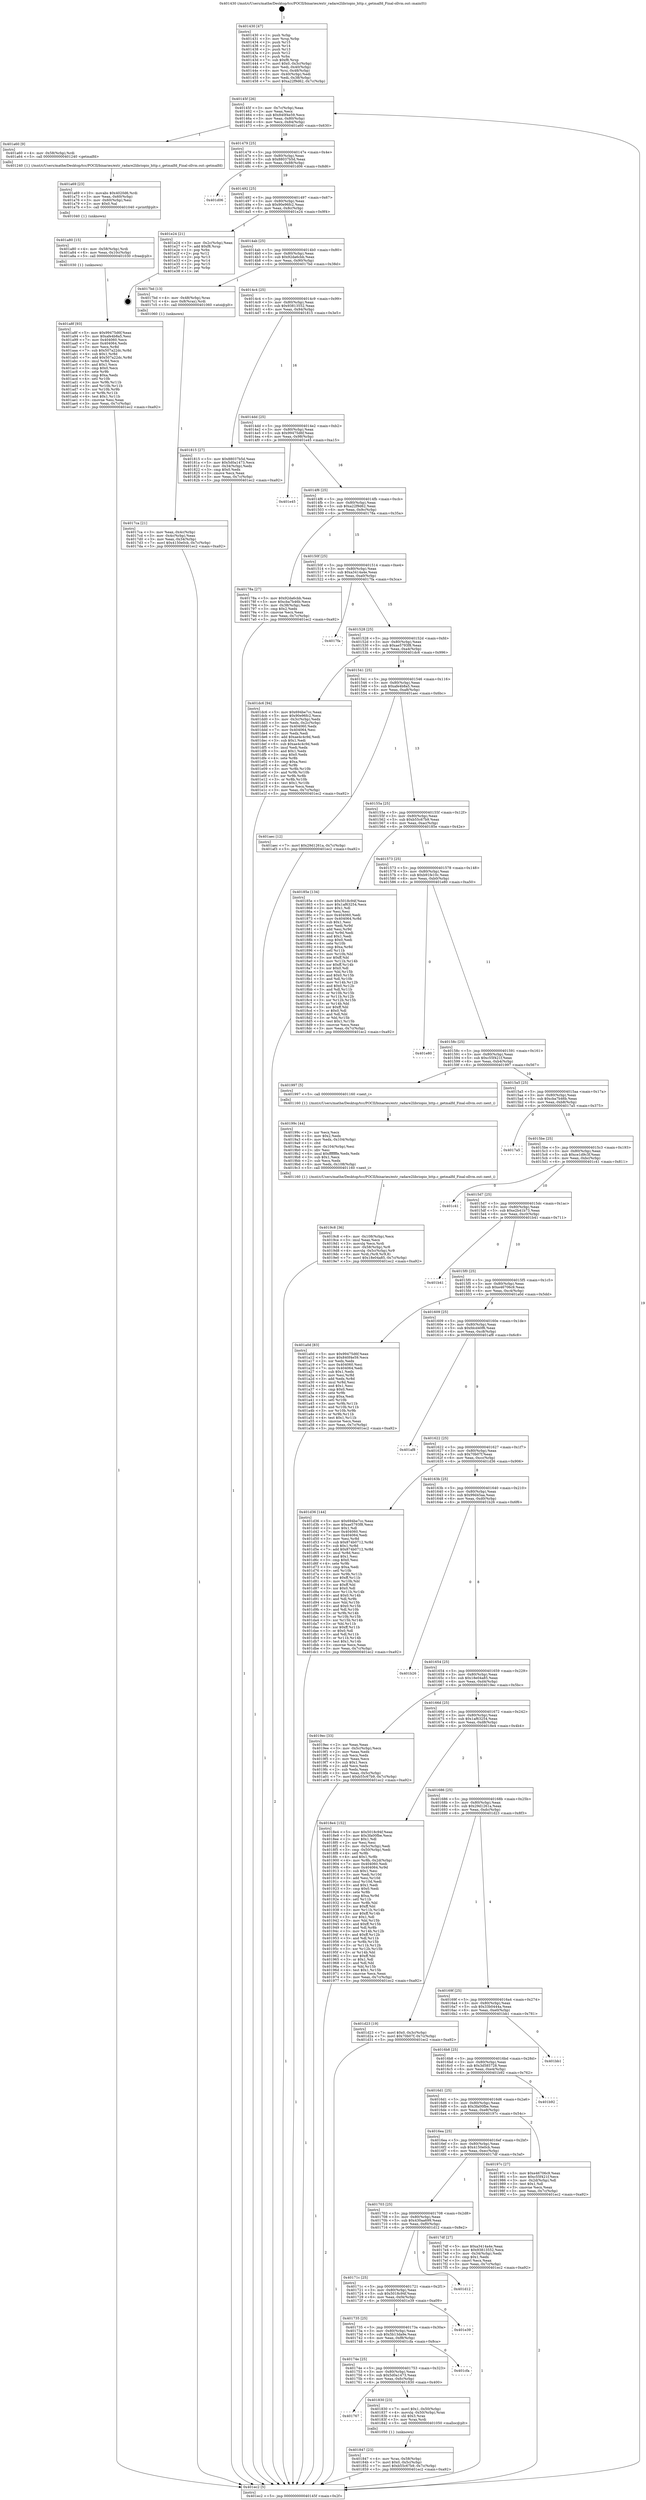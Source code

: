 digraph "0x401430" {
  label = "0x401430 (/mnt/c/Users/mathe/Desktop/tcc/POCII/binaries/extr_radare2libriopio_http.c_getmalfd_Final-ollvm.out::main(0))"
  labelloc = "t"
  node[shape=record]

  Entry [label="",width=0.3,height=0.3,shape=circle,fillcolor=black,style=filled]
  "0x40145f" [label="{
     0x40145f [26]\l
     | [instrs]\l
     &nbsp;&nbsp;0x40145f \<+3\>: mov -0x7c(%rbp),%eax\l
     &nbsp;&nbsp;0x401462 \<+2\>: mov %eax,%ecx\l
     &nbsp;&nbsp;0x401464 \<+6\>: sub $0x840f4e59,%ecx\l
     &nbsp;&nbsp;0x40146a \<+3\>: mov %eax,-0x80(%rbp)\l
     &nbsp;&nbsp;0x40146d \<+6\>: mov %ecx,-0x84(%rbp)\l
     &nbsp;&nbsp;0x401473 \<+6\>: je 0000000000401a60 \<main+0x630\>\l
  }"]
  "0x401a60" [label="{
     0x401a60 [9]\l
     | [instrs]\l
     &nbsp;&nbsp;0x401a60 \<+4\>: mov -0x58(%rbp),%rdi\l
     &nbsp;&nbsp;0x401a64 \<+5\>: call 0000000000401240 \<getmalfd\>\l
     | [calls]\l
     &nbsp;&nbsp;0x401240 \{1\} (/mnt/c/Users/mathe/Desktop/tcc/POCII/binaries/extr_radare2libriopio_http.c_getmalfd_Final-ollvm.out::getmalfd)\l
  }"]
  "0x401479" [label="{
     0x401479 [25]\l
     | [instrs]\l
     &nbsp;&nbsp;0x401479 \<+5\>: jmp 000000000040147e \<main+0x4e\>\l
     &nbsp;&nbsp;0x40147e \<+3\>: mov -0x80(%rbp),%eax\l
     &nbsp;&nbsp;0x401481 \<+5\>: sub $0x88037b5d,%eax\l
     &nbsp;&nbsp;0x401486 \<+6\>: mov %eax,-0x88(%rbp)\l
     &nbsp;&nbsp;0x40148c \<+6\>: je 0000000000401d06 \<main+0x8d6\>\l
  }"]
  Exit [label="",width=0.3,height=0.3,shape=circle,fillcolor=black,style=filled,peripheries=2]
  "0x401d06" [label="{
     0x401d06\l
  }", style=dashed]
  "0x401492" [label="{
     0x401492 [25]\l
     | [instrs]\l
     &nbsp;&nbsp;0x401492 \<+5\>: jmp 0000000000401497 \<main+0x67\>\l
     &nbsp;&nbsp;0x401497 \<+3\>: mov -0x80(%rbp),%eax\l
     &nbsp;&nbsp;0x40149a \<+5\>: sub $0x90e96fc2,%eax\l
     &nbsp;&nbsp;0x40149f \<+6\>: mov %eax,-0x8c(%rbp)\l
     &nbsp;&nbsp;0x4014a5 \<+6\>: je 0000000000401e24 \<main+0x9f4\>\l
  }"]
  "0x401a8f" [label="{
     0x401a8f [93]\l
     | [instrs]\l
     &nbsp;&nbsp;0x401a8f \<+5\>: mov $0x99475d6f,%eax\l
     &nbsp;&nbsp;0x401a94 \<+5\>: mov $0xafe4b8a5,%esi\l
     &nbsp;&nbsp;0x401a99 \<+7\>: mov 0x404060,%ecx\l
     &nbsp;&nbsp;0x401aa0 \<+7\>: mov 0x404064,%edx\l
     &nbsp;&nbsp;0x401aa7 \<+3\>: mov %ecx,%r8d\l
     &nbsp;&nbsp;0x401aaa \<+7\>: sub $0x507a22dc,%r8d\l
     &nbsp;&nbsp;0x401ab1 \<+4\>: sub $0x1,%r8d\l
     &nbsp;&nbsp;0x401ab5 \<+7\>: add $0x507a22dc,%r8d\l
     &nbsp;&nbsp;0x401abc \<+4\>: imul %r8d,%ecx\l
     &nbsp;&nbsp;0x401ac0 \<+3\>: and $0x1,%ecx\l
     &nbsp;&nbsp;0x401ac3 \<+3\>: cmp $0x0,%ecx\l
     &nbsp;&nbsp;0x401ac6 \<+4\>: sete %r9b\l
     &nbsp;&nbsp;0x401aca \<+3\>: cmp $0xa,%edx\l
     &nbsp;&nbsp;0x401acd \<+4\>: setl %r10b\l
     &nbsp;&nbsp;0x401ad1 \<+3\>: mov %r9b,%r11b\l
     &nbsp;&nbsp;0x401ad4 \<+3\>: and %r10b,%r11b\l
     &nbsp;&nbsp;0x401ad7 \<+3\>: xor %r10b,%r9b\l
     &nbsp;&nbsp;0x401ada \<+3\>: or %r9b,%r11b\l
     &nbsp;&nbsp;0x401add \<+4\>: test $0x1,%r11b\l
     &nbsp;&nbsp;0x401ae1 \<+3\>: cmovne %esi,%eax\l
     &nbsp;&nbsp;0x401ae4 \<+3\>: mov %eax,-0x7c(%rbp)\l
     &nbsp;&nbsp;0x401ae7 \<+5\>: jmp 0000000000401ec2 \<main+0xa92\>\l
  }"]
  "0x401e24" [label="{
     0x401e24 [21]\l
     | [instrs]\l
     &nbsp;&nbsp;0x401e24 \<+3\>: mov -0x2c(%rbp),%eax\l
     &nbsp;&nbsp;0x401e27 \<+7\>: add $0xf8,%rsp\l
     &nbsp;&nbsp;0x401e2e \<+1\>: pop %rbx\l
     &nbsp;&nbsp;0x401e2f \<+2\>: pop %r12\l
     &nbsp;&nbsp;0x401e31 \<+2\>: pop %r13\l
     &nbsp;&nbsp;0x401e33 \<+2\>: pop %r14\l
     &nbsp;&nbsp;0x401e35 \<+2\>: pop %r15\l
     &nbsp;&nbsp;0x401e37 \<+1\>: pop %rbp\l
     &nbsp;&nbsp;0x401e38 \<+1\>: ret\l
  }"]
  "0x4014ab" [label="{
     0x4014ab [25]\l
     | [instrs]\l
     &nbsp;&nbsp;0x4014ab \<+5\>: jmp 00000000004014b0 \<main+0x80\>\l
     &nbsp;&nbsp;0x4014b0 \<+3\>: mov -0x80(%rbp),%eax\l
     &nbsp;&nbsp;0x4014b3 \<+5\>: sub $0x92da6cbb,%eax\l
     &nbsp;&nbsp;0x4014b8 \<+6\>: mov %eax,-0x90(%rbp)\l
     &nbsp;&nbsp;0x4014be \<+6\>: je 00000000004017bd \<main+0x38d\>\l
  }"]
  "0x401a80" [label="{
     0x401a80 [15]\l
     | [instrs]\l
     &nbsp;&nbsp;0x401a80 \<+4\>: mov -0x58(%rbp),%rdi\l
     &nbsp;&nbsp;0x401a84 \<+6\>: mov %eax,-0x10c(%rbp)\l
     &nbsp;&nbsp;0x401a8a \<+5\>: call 0000000000401030 \<free@plt\>\l
     | [calls]\l
     &nbsp;&nbsp;0x401030 \{1\} (unknown)\l
  }"]
  "0x4017bd" [label="{
     0x4017bd [13]\l
     | [instrs]\l
     &nbsp;&nbsp;0x4017bd \<+4\>: mov -0x48(%rbp),%rax\l
     &nbsp;&nbsp;0x4017c1 \<+4\>: mov 0x8(%rax),%rdi\l
     &nbsp;&nbsp;0x4017c5 \<+5\>: call 0000000000401060 \<atoi@plt\>\l
     | [calls]\l
     &nbsp;&nbsp;0x401060 \{1\} (unknown)\l
  }"]
  "0x4014c4" [label="{
     0x4014c4 [25]\l
     | [instrs]\l
     &nbsp;&nbsp;0x4014c4 \<+5\>: jmp 00000000004014c9 \<main+0x99\>\l
     &nbsp;&nbsp;0x4014c9 \<+3\>: mov -0x80(%rbp),%eax\l
     &nbsp;&nbsp;0x4014cc \<+5\>: sub $0x93813552,%eax\l
     &nbsp;&nbsp;0x4014d1 \<+6\>: mov %eax,-0x94(%rbp)\l
     &nbsp;&nbsp;0x4014d7 \<+6\>: je 0000000000401815 \<main+0x3e5\>\l
  }"]
  "0x401a69" [label="{
     0x401a69 [23]\l
     | [instrs]\l
     &nbsp;&nbsp;0x401a69 \<+10\>: movabs $0x4020d6,%rdi\l
     &nbsp;&nbsp;0x401a73 \<+3\>: mov %eax,-0x60(%rbp)\l
     &nbsp;&nbsp;0x401a76 \<+3\>: mov -0x60(%rbp),%esi\l
     &nbsp;&nbsp;0x401a79 \<+2\>: mov $0x0,%al\l
     &nbsp;&nbsp;0x401a7b \<+5\>: call 0000000000401040 \<printf@plt\>\l
     | [calls]\l
     &nbsp;&nbsp;0x401040 \{1\} (unknown)\l
  }"]
  "0x401815" [label="{
     0x401815 [27]\l
     | [instrs]\l
     &nbsp;&nbsp;0x401815 \<+5\>: mov $0x88037b5d,%eax\l
     &nbsp;&nbsp;0x40181a \<+5\>: mov $0x5d0a1473,%ecx\l
     &nbsp;&nbsp;0x40181f \<+3\>: mov -0x34(%rbp),%edx\l
     &nbsp;&nbsp;0x401822 \<+3\>: cmp $0x0,%edx\l
     &nbsp;&nbsp;0x401825 \<+3\>: cmove %ecx,%eax\l
     &nbsp;&nbsp;0x401828 \<+3\>: mov %eax,-0x7c(%rbp)\l
     &nbsp;&nbsp;0x40182b \<+5\>: jmp 0000000000401ec2 \<main+0xa92\>\l
  }"]
  "0x4014dd" [label="{
     0x4014dd [25]\l
     | [instrs]\l
     &nbsp;&nbsp;0x4014dd \<+5\>: jmp 00000000004014e2 \<main+0xb2\>\l
     &nbsp;&nbsp;0x4014e2 \<+3\>: mov -0x80(%rbp),%eax\l
     &nbsp;&nbsp;0x4014e5 \<+5\>: sub $0x99475d6f,%eax\l
     &nbsp;&nbsp;0x4014ea \<+6\>: mov %eax,-0x98(%rbp)\l
     &nbsp;&nbsp;0x4014f0 \<+6\>: je 0000000000401e45 \<main+0xa15\>\l
  }"]
  "0x4019c8" [label="{
     0x4019c8 [36]\l
     | [instrs]\l
     &nbsp;&nbsp;0x4019c8 \<+6\>: mov -0x108(%rbp),%ecx\l
     &nbsp;&nbsp;0x4019ce \<+3\>: imul %eax,%ecx\l
     &nbsp;&nbsp;0x4019d1 \<+3\>: movslq %ecx,%rdi\l
     &nbsp;&nbsp;0x4019d4 \<+4\>: mov -0x58(%rbp),%r8\l
     &nbsp;&nbsp;0x4019d8 \<+4\>: movslq -0x5c(%rbp),%r9\l
     &nbsp;&nbsp;0x4019dc \<+4\>: mov %rdi,(%r8,%r9,8)\l
     &nbsp;&nbsp;0x4019e0 \<+7\>: movl $0x18e04a85,-0x7c(%rbp)\l
     &nbsp;&nbsp;0x4019e7 \<+5\>: jmp 0000000000401ec2 \<main+0xa92\>\l
  }"]
  "0x401e45" [label="{
     0x401e45\l
  }", style=dashed]
  "0x4014f6" [label="{
     0x4014f6 [25]\l
     | [instrs]\l
     &nbsp;&nbsp;0x4014f6 \<+5\>: jmp 00000000004014fb \<main+0xcb\>\l
     &nbsp;&nbsp;0x4014fb \<+3\>: mov -0x80(%rbp),%eax\l
     &nbsp;&nbsp;0x4014fe \<+5\>: sub $0xa22f9d62,%eax\l
     &nbsp;&nbsp;0x401503 \<+6\>: mov %eax,-0x9c(%rbp)\l
     &nbsp;&nbsp;0x401509 \<+6\>: je 000000000040178a \<main+0x35a\>\l
  }"]
  "0x40199c" [label="{
     0x40199c [44]\l
     | [instrs]\l
     &nbsp;&nbsp;0x40199c \<+2\>: xor %ecx,%ecx\l
     &nbsp;&nbsp;0x40199e \<+5\>: mov $0x2,%edx\l
     &nbsp;&nbsp;0x4019a3 \<+6\>: mov %edx,-0x104(%rbp)\l
     &nbsp;&nbsp;0x4019a9 \<+1\>: cltd\l
     &nbsp;&nbsp;0x4019aa \<+6\>: mov -0x104(%rbp),%esi\l
     &nbsp;&nbsp;0x4019b0 \<+2\>: idiv %esi\l
     &nbsp;&nbsp;0x4019b2 \<+6\>: imul $0xfffffffe,%edx,%edx\l
     &nbsp;&nbsp;0x4019b8 \<+3\>: sub $0x1,%ecx\l
     &nbsp;&nbsp;0x4019bb \<+2\>: sub %ecx,%edx\l
     &nbsp;&nbsp;0x4019bd \<+6\>: mov %edx,-0x108(%rbp)\l
     &nbsp;&nbsp;0x4019c3 \<+5\>: call 0000000000401160 \<next_i\>\l
     | [calls]\l
     &nbsp;&nbsp;0x401160 \{1\} (/mnt/c/Users/mathe/Desktop/tcc/POCII/binaries/extr_radare2libriopio_http.c_getmalfd_Final-ollvm.out::next_i)\l
  }"]
  "0x40178a" [label="{
     0x40178a [27]\l
     | [instrs]\l
     &nbsp;&nbsp;0x40178a \<+5\>: mov $0x92da6cbb,%eax\l
     &nbsp;&nbsp;0x40178f \<+5\>: mov $0xcba7b46b,%ecx\l
     &nbsp;&nbsp;0x401794 \<+3\>: mov -0x38(%rbp),%edx\l
     &nbsp;&nbsp;0x401797 \<+3\>: cmp $0x2,%edx\l
     &nbsp;&nbsp;0x40179a \<+3\>: cmovne %ecx,%eax\l
     &nbsp;&nbsp;0x40179d \<+3\>: mov %eax,-0x7c(%rbp)\l
     &nbsp;&nbsp;0x4017a0 \<+5\>: jmp 0000000000401ec2 \<main+0xa92\>\l
  }"]
  "0x40150f" [label="{
     0x40150f [25]\l
     | [instrs]\l
     &nbsp;&nbsp;0x40150f \<+5\>: jmp 0000000000401514 \<main+0xe4\>\l
     &nbsp;&nbsp;0x401514 \<+3\>: mov -0x80(%rbp),%eax\l
     &nbsp;&nbsp;0x401517 \<+5\>: sub $0xa3414a4e,%eax\l
     &nbsp;&nbsp;0x40151c \<+6\>: mov %eax,-0xa0(%rbp)\l
     &nbsp;&nbsp;0x401522 \<+6\>: je 00000000004017fa \<main+0x3ca\>\l
  }"]
  "0x401ec2" [label="{
     0x401ec2 [5]\l
     | [instrs]\l
     &nbsp;&nbsp;0x401ec2 \<+5\>: jmp 000000000040145f \<main+0x2f\>\l
  }"]
  "0x401430" [label="{
     0x401430 [47]\l
     | [instrs]\l
     &nbsp;&nbsp;0x401430 \<+1\>: push %rbp\l
     &nbsp;&nbsp;0x401431 \<+3\>: mov %rsp,%rbp\l
     &nbsp;&nbsp;0x401434 \<+2\>: push %r15\l
     &nbsp;&nbsp;0x401436 \<+2\>: push %r14\l
     &nbsp;&nbsp;0x401438 \<+2\>: push %r13\l
     &nbsp;&nbsp;0x40143a \<+2\>: push %r12\l
     &nbsp;&nbsp;0x40143c \<+1\>: push %rbx\l
     &nbsp;&nbsp;0x40143d \<+7\>: sub $0xf8,%rsp\l
     &nbsp;&nbsp;0x401444 \<+7\>: movl $0x0,-0x3c(%rbp)\l
     &nbsp;&nbsp;0x40144b \<+3\>: mov %edi,-0x40(%rbp)\l
     &nbsp;&nbsp;0x40144e \<+4\>: mov %rsi,-0x48(%rbp)\l
     &nbsp;&nbsp;0x401452 \<+3\>: mov -0x40(%rbp),%edi\l
     &nbsp;&nbsp;0x401455 \<+3\>: mov %edi,-0x38(%rbp)\l
     &nbsp;&nbsp;0x401458 \<+7\>: movl $0xa22f9d62,-0x7c(%rbp)\l
  }"]
  "0x4017ca" [label="{
     0x4017ca [21]\l
     | [instrs]\l
     &nbsp;&nbsp;0x4017ca \<+3\>: mov %eax,-0x4c(%rbp)\l
     &nbsp;&nbsp;0x4017cd \<+3\>: mov -0x4c(%rbp),%eax\l
     &nbsp;&nbsp;0x4017d0 \<+3\>: mov %eax,-0x34(%rbp)\l
     &nbsp;&nbsp;0x4017d3 \<+7\>: movl $0x4150e0cb,-0x7c(%rbp)\l
     &nbsp;&nbsp;0x4017da \<+5\>: jmp 0000000000401ec2 \<main+0xa92\>\l
  }"]
  "0x401847" [label="{
     0x401847 [23]\l
     | [instrs]\l
     &nbsp;&nbsp;0x401847 \<+4\>: mov %rax,-0x58(%rbp)\l
     &nbsp;&nbsp;0x40184b \<+7\>: movl $0x0,-0x5c(%rbp)\l
     &nbsp;&nbsp;0x401852 \<+7\>: movl $0xb55c67b9,-0x7c(%rbp)\l
     &nbsp;&nbsp;0x401859 \<+5\>: jmp 0000000000401ec2 \<main+0xa92\>\l
  }"]
  "0x4017fa" [label="{
     0x4017fa\l
  }", style=dashed]
  "0x401528" [label="{
     0x401528 [25]\l
     | [instrs]\l
     &nbsp;&nbsp;0x401528 \<+5\>: jmp 000000000040152d \<main+0xfd\>\l
     &nbsp;&nbsp;0x40152d \<+3\>: mov -0x80(%rbp),%eax\l
     &nbsp;&nbsp;0x401530 \<+5\>: sub $0xae5793f8,%eax\l
     &nbsp;&nbsp;0x401535 \<+6\>: mov %eax,-0xa4(%rbp)\l
     &nbsp;&nbsp;0x40153b \<+6\>: je 0000000000401dc6 \<main+0x996\>\l
  }"]
  "0x401767" [label="{
     0x401767\l
  }", style=dashed]
  "0x401dc6" [label="{
     0x401dc6 [94]\l
     | [instrs]\l
     &nbsp;&nbsp;0x401dc6 \<+5\>: mov $0x694be7cc,%eax\l
     &nbsp;&nbsp;0x401dcb \<+5\>: mov $0x90e96fc2,%ecx\l
     &nbsp;&nbsp;0x401dd0 \<+3\>: mov -0x3c(%rbp),%edx\l
     &nbsp;&nbsp;0x401dd3 \<+3\>: mov %edx,-0x2c(%rbp)\l
     &nbsp;&nbsp;0x401dd6 \<+7\>: mov 0x404060,%edx\l
     &nbsp;&nbsp;0x401ddd \<+7\>: mov 0x404064,%esi\l
     &nbsp;&nbsp;0x401de4 \<+2\>: mov %edx,%edi\l
     &nbsp;&nbsp;0x401de6 \<+6\>: add $0xae4c4c9d,%edi\l
     &nbsp;&nbsp;0x401dec \<+3\>: sub $0x1,%edi\l
     &nbsp;&nbsp;0x401def \<+6\>: sub $0xae4c4c9d,%edi\l
     &nbsp;&nbsp;0x401df5 \<+3\>: imul %edi,%edx\l
     &nbsp;&nbsp;0x401df8 \<+3\>: and $0x1,%edx\l
     &nbsp;&nbsp;0x401dfb \<+3\>: cmp $0x0,%edx\l
     &nbsp;&nbsp;0x401dfe \<+4\>: sete %r8b\l
     &nbsp;&nbsp;0x401e02 \<+3\>: cmp $0xa,%esi\l
     &nbsp;&nbsp;0x401e05 \<+4\>: setl %r9b\l
     &nbsp;&nbsp;0x401e09 \<+3\>: mov %r8b,%r10b\l
     &nbsp;&nbsp;0x401e0c \<+3\>: and %r9b,%r10b\l
     &nbsp;&nbsp;0x401e0f \<+3\>: xor %r9b,%r8b\l
     &nbsp;&nbsp;0x401e12 \<+3\>: or %r8b,%r10b\l
     &nbsp;&nbsp;0x401e15 \<+4\>: test $0x1,%r10b\l
     &nbsp;&nbsp;0x401e19 \<+3\>: cmovne %ecx,%eax\l
     &nbsp;&nbsp;0x401e1c \<+3\>: mov %eax,-0x7c(%rbp)\l
     &nbsp;&nbsp;0x401e1f \<+5\>: jmp 0000000000401ec2 \<main+0xa92\>\l
  }"]
  "0x401541" [label="{
     0x401541 [25]\l
     | [instrs]\l
     &nbsp;&nbsp;0x401541 \<+5\>: jmp 0000000000401546 \<main+0x116\>\l
     &nbsp;&nbsp;0x401546 \<+3\>: mov -0x80(%rbp),%eax\l
     &nbsp;&nbsp;0x401549 \<+5\>: sub $0xafe4b8a5,%eax\l
     &nbsp;&nbsp;0x40154e \<+6\>: mov %eax,-0xa8(%rbp)\l
     &nbsp;&nbsp;0x401554 \<+6\>: je 0000000000401aec \<main+0x6bc\>\l
  }"]
  "0x401830" [label="{
     0x401830 [23]\l
     | [instrs]\l
     &nbsp;&nbsp;0x401830 \<+7\>: movl $0x1,-0x50(%rbp)\l
     &nbsp;&nbsp;0x401837 \<+4\>: movslq -0x50(%rbp),%rax\l
     &nbsp;&nbsp;0x40183b \<+4\>: shl $0x3,%rax\l
     &nbsp;&nbsp;0x40183f \<+3\>: mov %rax,%rdi\l
     &nbsp;&nbsp;0x401842 \<+5\>: call 0000000000401050 \<malloc@plt\>\l
     | [calls]\l
     &nbsp;&nbsp;0x401050 \{1\} (unknown)\l
  }"]
  "0x401aec" [label="{
     0x401aec [12]\l
     | [instrs]\l
     &nbsp;&nbsp;0x401aec \<+7\>: movl $0x29d1261a,-0x7c(%rbp)\l
     &nbsp;&nbsp;0x401af3 \<+5\>: jmp 0000000000401ec2 \<main+0xa92\>\l
  }"]
  "0x40155a" [label="{
     0x40155a [25]\l
     | [instrs]\l
     &nbsp;&nbsp;0x40155a \<+5\>: jmp 000000000040155f \<main+0x12f\>\l
     &nbsp;&nbsp;0x40155f \<+3\>: mov -0x80(%rbp),%eax\l
     &nbsp;&nbsp;0x401562 \<+5\>: sub $0xb55c67b9,%eax\l
     &nbsp;&nbsp;0x401567 \<+6\>: mov %eax,-0xac(%rbp)\l
     &nbsp;&nbsp;0x40156d \<+6\>: je 000000000040185e \<main+0x42e\>\l
  }"]
  "0x40174e" [label="{
     0x40174e [25]\l
     | [instrs]\l
     &nbsp;&nbsp;0x40174e \<+5\>: jmp 0000000000401753 \<main+0x323\>\l
     &nbsp;&nbsp;0x401753 \<+3\>: mov -0x80(%rbp),%eax\l
     &nbsp;&nbsp;0x401756 \<+5\>: sub $0x5d0a1473,%eax\l
     &nbsp;&nbsp;0x40175b \<+6\>: mov %eax,-0xfc(%rbp)\l
     &nbsp;&nbsp;0x401761 \<+6\>: je 0000000000401830 \<main+0x400\>\l
  }"]
  "0x40185e" [label="{
     0x40185e [134]\l
     | [instrs]\l
     &nbsp;&nbsp;0x40185e \<+5\>: mov $0x5018c94f,%eax\l
     &nbsp;&nbsp;0x401863 \<+5\>: mov $0x1af63254,%ecx\l
     &nbsp;&nbsp;0x401868 \<+2\>: mov $0x1,%dl\l
     &nbsp;&nbsp;0x40186a \<+2\>: xor %esi,%esi\l
     &nbsp;&nbsp;0x40186c \<+7\>: mov 0x404060,%edi\l
     &nbsp;&nbsp;0x401873 \<+8\>: mov 0x404064,%r8d\l
     &nbsp;&nbsp;0x40187b \<+3\>: sub $0x1,%esi\l
     &nbsp;&nbsp;0x40187e \<+3\>: mov %edi,%r9d\l
     &nbsp;&nbsp;0x401881 \<+3\>: add %esi,%r9d\l
     &nbsp;&nbsp;0x401884 \<+4\>: imul %r9d,%edi\l
     &nbsp;&nbsp;0x401888 \<+3\>: and $0x1,%edi\l
     &nbsp;&nbsp;0x40188b \<+3\>: cmp $0x0,%edi\l
     &nbsp;&nbsp;0x40188e \<+4\>: sete %r10b\l
     &nbsp;&nbsp;0x401892 \<+4\>: cmp $0xa,%r8d\l
     &nbsp;&nbsp;0x401896 \<+4\>: setl %r11b\l
     &nbsp;&nbsp;0x40189a \<+3\>: mov %r10b,%bl\l
     &nbsp;&nbsp;0x40189d \<+3\>: xor $0xff,%bl\l
     &nbsp;&nbsp;0x4018a0 \<+3\>: mov %r11b,%r14b\l
     &nbsp;&nbsp;0x4018a3 \<+4\>: xor $0xff,%r14b\l
     &nbsp;&nbsp;0x4018a7 \<+3\>: xor $0x0,%dl\l
     &nbsp;&nbsp;0x4018aa \<+3\>: mov %bl,%r15b\l
     &nbsp;&nbsp;0x4018ad \<+4\>: and $0x0,%r15b\l
     &nbsp;&nbsp;0x4018b1 \<+3\>: and %dl,%r10b\l
     &nbsp;&nbsp;0x4018b4 \<+3\>: mov %r14b,%r12b\l
     &nbsp;&nbsp;0x4018b7 \<+4\>: and $0x0,%r12b\l
     &nbsp;&nbsp;0x4018bb \<+3\>: and %dl,%r11b\l
     &nbsp;&nbsp;0x4018be \<+3\>: or %r10b,%r15b\l
     &nbsp;&nbsp;0x4018c1 \<+3\>: or %r11b,%r12b\l
     &nbsp;&nbsp;0x4018c4 \<+3\>: xor %r12b,%r15b\l
     &nbsp;&nbsp;0x4018c7 \<+3\>: or %r14b,%bl\l
     &nbsp;&nbsp;0x4018ca \<+3\>: xor $0xff,%bl\l
     &nbsp;&nbsp;0x4018cd \<+3\>: or $0x0,%dl\l
     &nbsp;&nbsp;0x4018d0 \<+2\>: and %dl,%bl\l
     &nbsp;&nbsp;0x4018d2 \<+3\>: or %bl,%r15b\l
     &nbsp;&nbsp;0x4018d5 \<+4\>: test $0x1,%r15b\l
     &nbsp;&nbsp;0x4018d9 \<+3\>: cmovne %ecx,%eax\l
     &nbsp;&nbsp;0x4018dc \<+3\>: mov %eax,-0x7c(%rbp)\l
     &nbsp;&nbsp;0x4018df \<+5\>: jmp 0000000000401ec2 \<main+0xa92\>\l
  }"]
  "0x401573" [label="{
     0x401573 [25]\l
     | [instrs]\l
     &nbsp;&nbsp;0x401573 \<+5\>: jmp 0000000000401578 \<main+0x148\>\l
     &nbsp;&nbsp;0x401578 \<+3\>: mov -0x80(%rbp),%eax\l
     &nbsp;&nbsp;0x40157b \<+5\>: sub $0xb91fe10c,%eax\l
     &nbsp;&nbsp;0x401580 \<+6\>: mov %eax,-0xb0(%rbp)\l
     &nbsp;&nbsp;0x401586 \<+6\>: je 0000000000401e80 \<main+0xa50\>\l
  }"]
  "0x401cfa" [label="{
     0x401cfa\l
  }", style=dashed]
  "0x401e80" [label="{
     0x401e80\l
  }", style=dashed]
  "0x40158c" [label="{
     0x40158c [25]\l
     | [instrs]\l
     &nbsp;&nbsp;0x40158c \<+5\>: jmp 0000000000401591 \<main+0x161\>\l
     &nbsp;&nbsp;0x401591 \<+3\>: mov -0x80(%rbp),%eax\l
     &nbsp;&nbsp;0x401594 \<+5\>: sub $0xc55f421f,%eax\l
     &nbsp;&nbsp;0x401599 \<+6\>: mov %eax,-0xb4(%rbp)\l
     &nbsp;&nbsp;0x40159f \<+6\>: je 0000000000401997 \<main+0x567\>\l
  }"]
  "0x401735" [label="{
     0x401735 [25]\l
     | [instrs]\l
     &nbsp;&nbsp;0x401735 \<+5\>: jmp 000000000040173a \<main+0x30a\>\l
     &nbsp;&nbsp;0x40173a \<+3\>: mov -0x80(%rbp),%eax\l
     &nbsp;&nbsp;0x40173d \<+5\>: sub $0x5b13da9e,%eax\l
     &nbsp;&nbsp;0x401742 \<+6\>: mov %eax,-0xf8(%rbp)\l
     &nbsp;&nbsp;0x401748 \<+6\>: je 0000000000401cfa \<main+0x8ca\>\l
  }"]
  "0x401997" [label="{
     0x401997 [5]\l
     | [instrs]\l
     &nbsp;&nbsp;0x401997 \<+5\>: call 0000000000401160 \<next_i\>\l
     | [calls]\l
     &nbsp;&nbsp;0x401160 \{1\} (/mnt/c/Users/mathe/Desktop/tcc/POCII/binaries/extr_radare2libriopio_http.c_getmalfd_Final-ollvm.out::next_i)\l
  }"]
  "0x4015a5" [label="{
     0x4015a5 [25]\l
     | [instrs]\l
     &nbsp;&nbsp;0x4015a5 \<+5\>: jmp 00000000004015aa \<main+0x17a\>\l
     &nbsp;&nbsp;0x4015aa \<+3\>: mov -0x80(%rbp),%eax\l
     &nbsp;&nbsp;0x4015ad \<+5\>: sub $0xcba7b46b,%eax\l
     &nbsp;&nbsp;0x4015b2 \<+6\>: mov %eax,-0xb8(%rbp)\l
     &nbsp;&nbsp;0x4015b8 \<+6\>: je 00000000004017a5 \<main+0x375\>\l
  }"]
  "0x401e39" [label="{
     0x401e39\l
  }", style=dashed]
  "0x4017a5" [label="{
     0x4017a5\l
  }", style=dashed]
  "0x4015be" [label="{
     0x4015be [25]\l
     | [instrs]\l
     &nbsp;&nbsp;0x4015be \<+5\>: jmp 00000000004015c3 \<main+0x193\>\l
     &nbsp;&nbsp;0x4015c3 \<+3\>: mov -0x80(%rbp),%eax\l
     &nbsp;&nbsp;0x4015c6 \<+5\>: sub $0xce1d9c3f,%eax\l
     &nbsp;&nbsp;0x4015cb \<+6\>: mov %eax,-0xbc(%rbp)\l
     &nbsp;&nbsp;0x4015d1 \<+6\>: je 0000000000401c41 \<main+0x811\>\l
  }"]
  "0x40171c" [label="{
     0x40171c [25]\l
     | [instrs]\l
     &nbsp;&nbsp;0x40171c \<+5\>: jmp 0000000000401721 \<main+0x2f1\>\l
     &nbsp;&nbsp;0x401721 \<+3\>: mov -0x80(%rbp),%eax\l
     &nbsp;&nbsp;0x401724 \<+5\>: sub $0x5018c94f,%eax\l
     &nbsp;&nbsp;0x401729 \<+6\>: mov %eax,-0xf4(%rbp)\l
     &nbsp;&nbsp;0x40172f \<+6\>: je 0000000000401e39 \<main+0xa09\>\l
  }"]
  "0x401c41" [label="{
     0x401c41\l
  }", style=dashed]
  "0x4015d7" [label="{
     0x4015d7 [25]\l
     | [instrs]\l
     &nbsp;&nbsp;0x4015d7 \<+5\>: jmp 00000000004015dc \<main+0x1ac\>\l
     &nbsp;&nbsp;0x4015dc \<+3\>: mov -0x80(%rbp),%eax\l
     &nbsp;&nbsp;0x4015df \<+5\>: sub $0xe2b41b73,%eax\l
     &nbsp;&nbsp;0x4015e4 \<+6\>: mov %eax,-0xc0(%rbp)\l
     &nbsp;&nbsp;0x4015ea \<+6\>: je 0000000000401b41 \<main+0x711\>\l
  }"]
  "0x401d12" [label="{
     0x401d12\l
  }", style=dashed]
  "0x401b41" [label="{
     0x401b41\l
  }", style=dashed]
  "0x4015f0" [label="{
     0x4015f0 [25]\l
     | [instrs]\l
     &nbsp;&nbsp;0x4015f0 \<+5\>: jmp 00000000004015f5 \<main+0x1c5\>\l
     &nbsp;&nbsp;0x4015f5 \<+3\>: mov -0x80(%rbp),%eax\l
     &nbsp;&nbsp;0x4015f8 \<+5\>: sub $0xe46706c9,%eax\l
     &nbsp;&nbsp;0x4015fd \<+6\>: mov %eax,-0xc4(%rbp)\l
     &nbsp;&nbsp;0x401603 \<+6\>: je 0000000000401a0d \<main+0x5dd\>\l
  }"]
  "0x401703" [label="{
     0x401703 [25]\l
     | [instrs]\l
     &nbsp;&nbsp;0x401703 \<+5\>: jmp 0000000000401708 \<main+0x2d8\>\l
     &nbsp;&nbsp;0x401708 \<+3\>: mov -0x80(%rbp),%eax\l
     &nbsp;&nbsp;0x40170b \<+5\>: sub $0x430aa699,%eax\l
     &nbsp;&nbsp;0x401710 \<+6\>: mov %eax,-0xf0(%rbp)\l
     &nbsp;&nbsp;0x401716 \<+6\>: je 0000000000401d12 \<main+0x8e2\>\l
  }"]
  "0x401a0d" [label="{
     0x401a0d [83]\l
     | [instrs]\l
     &nbsp;&nbsp;0x401a0d \<+5\>: mov $0x99475d6f,%eax\l
     &nbsp;&nbsp;0x401a12 \<+5\>: mov $0x840f4e59,%ecx\l
     &nbsp;&nbsp;0x401a17 \<+2\>: xor %edx,%edx\l
     &nbsp;&nbsp;0x401a19 \<+7\>: mov 0x404060,%esi\l
     &nbsp;&nbsp;0x401a20 \<+7\>: mov 0x404064,%edi\l
     &nbsp;&nbsp;0x401a27 \<+3\>: sub $0x1,%edx\l
     &nbsp;&nbsp;0x401a2a \<+3\>: mov %esi,%r8d\l
     &nbsp;&nbsp;0x401a2d \<+3\>: add %edx,%r8d\l
     &nbsp;&nbsp;0x401a30 \<+4\>: imul %r8d,%esi\l
     &nbsp;&nbsp;0x401a34 \<+3\>: and $0x1,%esi\l
     &nbsp;&nbsp;0x401a37 \<+3\>: cmp $0x0,%esi\l
     &nbsp;&nbsp;0x401a3a \<+4\>: sete %r9b\l
     &nbsp;&nbsp;0x401a3e \<+3\>: cmp $0xa,%edi\l
     &nbsp;&nbsp;0x401a41 \<+4\>: setl %r10b\l
     &nbsp;&nbsp;0x401a45 \<+3\>: mov %r9b,%r11b\l
     &nbsp;&nbsp;0x401a48 \<+3\>: and %r10b,%r11b\l
     &nbsp;&nbsp;0x401a4b \<+3\>: xor %r10b,%r9b\l
     &nbsp;&nbsp;0x401a4e \<+3\>: or %r9b,%r11b\l
     &nbsp;&nbsp;0x401a51 \<+4\>: test $0x1,%r11b\l
     &nbsp;&nbsp;0x401a55 \<+3\>: cmovne %ecx,%eax\l
     &nbsp;&nbsp;0x401a58 \<+3\>: mov %eax,-0x7c(%rbp)\l
     &nbsp;&nbsp;0x401a5b \<+5\>: jmp 0000000000401ec2 \<main+0xa92\>\l
  }"]
  "0x401609" [label="{
     0x401609 [25]\l
     | [instrs]\l
     &nbsp;&nbsp;0x401609 \<+5\>: jmp 000000000040160e \<main+0x1de\>\l
     &nbsp;&nbsp;0x40160e \<+3\>: mov -0x80(%rbp),%eax\l
     &nbsp;&nbsp;0x401611 \<+5\>: sub $0xfdcd40f6,%eax\l
     &nbsp;&nbsp;0x401616 \<+6\>: mov %eax,-0xc8(%rbp)\l
     &nbsp;&nbsp;0x40161c \<+6\>: je 0000000000401af8 \<main+0x6c8\>\l
  }"]
  "0x4017df" [label="{
     0x4017df [27]\l
     | [instrs]\l
     &nbsp;&nbsp;0x4017df \<+5\>: mov $0xa3414a4e,%eax\l
     &nbsp;&nbsp;0x4017e4 \<+5\>: mov $0x93813552,%ecx\l
     &nbsp;&nbsp;0x4017e9 \<+3\>: mov -0x34(%rbp),%edx\l
     &nbsp;&nbsp;0x4017ec \<+3\>: cmp $0x1,%edx\l
     &nbsp;&nbsp;0x4017ef \<+3\>: cmovl %ecx,%eax\l
     &nbsp;&nbsp;0x4017f2 \<+3\>: mov %eax,-0x7c(%rbp)\l
     &nbsp;&nbsp;0x4017f5 \<+5\>: jmp 0000000000401ec2 \<main+0xa92\>\l
  }"]
  "0x401af8" [label="{
     0x401af8\l
  }", style=dashed]
  "0x401622" [label="{
     0x401622 [25]\l
     | [instrs]\l
     &nbsp;&nbsp;0x401622 \<+5\>: jmp 0000000000401627 \<main+0x1f7\>\l
     &nbsp;&nbsp;0x401627 \<+3\>: mov -0x80(%rbp),%eax\l
     &nbsp;&nbsp;0x40162a \<+5\>: sub $0x70b07f,%eax\l
     &nbsp;&nbsp;0x40162f \<+6\>: mov %eax,-0xcc(%rbp)\l
     &nbsp;&nbsp;0x401635 \<+6\>: je 0000000000401d36 \<main+0x906\>\l
  }"]
  "0x4016ea" [label="{
     0x4016ea [25]\l
     | [instrs]\l
     &nbsp;&nbsp;0x4016ea \<+5\>: jmp 00000000004016ef \<main+0x2bf\>\l
     &nbsp;&nbsp;0x4016ef \<+3\>: mov -0x80(%rbp),%eax\l
     &nbsp;&nbsp;0x4016f2 \<+5\>: sub $0x4150e0cb,%eax\l
     &nbsp;&nbsp;0x4016f7 \<+6\>: mov %eax,-0xec(%rbp)\l
     &nbsp;&nbsp;0x4016fd \<+6\>: je 00000000004017df \<main+0x3af\>\l
  }"]
  "0x401d36" [label="{
     0x401d36 [144]\l
     | [instrs]\l
     &nbsp;&nbsp;0x401d36 \<+5\>: mov $0x694be7cc,%eax\l
     &nbsp;&nbsp;0x401d3b \<+5\>: mov $0xae5793f8,%ecx\l
     &nbsp;&nbsp;0x401d40 \<+2\>: mov $0x1,%dl\l
     &nbsp;&nbsp;0x401d42 \<+7\>: mov 0x404060,%esi\l
     &nbsp;&nbsp;0x401d49 \<+7\>: mov 0x404064,%edi\l
     &nbsp;&nbsp;0x401d50 \<+3\>: mov %esi,%r8d\l
     &nbsp;&nbsp;0x401d53 \<+7\>: sub $0x874b0712,%r8d\l
     &nbsp;&nbsp;0x401d5a \<+4\>: sub $0x1,%r8d\l
     &nbsp;&nbsp;0x401d5e \<+7\>: add $0x874b0712,%r8d\l
     &nbsp;&nbsp;0x401d65 \<+4\>: imul %r8d,%esi\l
     &nbsp;&nbsp;0x401d69 \<+3\>: and $0x1,%esi\l
     &nbsp;&nbsp;0x401d6c \<+3\>: cmp $0x0,%esi\l
     &nbsp;&nbsp;0x401d6f \<+4\>: sete %r9b\l
     &nbsp;&nbsp;0x401d73 \<+3\>: cmp $0xa,%edi\l
     &nbsp;&nbsp;0x401d76 \<+4\>: setl %r10b\l
     &nbsp;&nbsp;0x401d7a \<+3\>: mov %r9b,%r11b\l
     &nbsp;&nbsp;0x401d7d \<+4\>: xor $0xff,%r11b\l
     &nbsp;&nbsp;0x401d81 \<+3\>: mov %r10b,%bl\l
     &nbsp;&nbsp;0x401d84 \<+3\>: xor $0xff,%bl\l
     &nbsp;&nbsp;0x401d87 \<+3\>: xor $0x0,%dl\l
     &nbsp;&nbsp;0x401d8a \<+3\>: mov %r11b,%r14b\l
     &nbsp;&nbsp;0x401d8d \<+4\>: and $0x0,%r14b\l
     &nbsp;&nbsp;0x401d91 \<+3\>: and %dl,%r9b\l
     &nbsp;&nbsp;0x401d94 \<+3\>: mov %bl,%r15b\l
     &nbsp;&nbsp;0x401d97 \<+4\>: and $0x0,%r15b\l
     &nbsp;&nbsp;0x401d9b \<+3\>: and %dl,%r10b\l
     &nbsp;&nbsp;0x401d9e \<+3\>: or %r9b,%r14b\l
     &nbsp;&nbsp;0x401da1 \<+3\>: or %r10b,%r15b\l
     &nbsp;&nbsp;0x401da4 \<+3\>: xor %r15b,%r14b\l
     &nbsp;&nbsp;0x401da7 \<+3\>: or %bl,%r11b\l
     &nbsp;&nbsp;0x401daa \<+4\>: xor $0xff,%r11b\l
     &nbsp;&nbsp;0x401dae \<+3\>: or $0x0,%dl\l
     &nbsp;&nbsp;0x401db1 \<+3\>: and %dl,%r11b\l
     &nbsp;&nbsp;0x401db4 \<+3\>: or %r11b,%r14b\l
     &nbsp;&nbsp;0x401db7 \<+4\>: test $0x1,%r14b\l
     &nbsp;&nbsp;0x401dbb \<+3\>: cmovne %ecx,%eax\l
     &nbsp;&nbsp;0x401dbe \<+3\>: mov %eax,-0x7c(%rbp)\l
     &nbsp;&nbsp;0x401dc1 \<+5\>: jmp 0000000000401ec2 \<main+0xa92\>\l
  }"]
  "0x40163b" [label="{
     0x40163b [25]\l
     | [instrs]\l
     &nbsp;&nbsp;0x40163b \<+5\>: jmp 0000000000401640 \<main+0x210\>\l
     &nbsp;&nbsp;0x401640 \<+3\>: mov -0x80(%rbp),%eax\l
     &nbsp;&nbsp;0x401643 \<+5\>: sub $0x99d45aa,%eax\l
     &nbsp;&nbsp;0x401648 \<+6\>: mov %eax,-0xd0(%rbp)\l
     &nbsp;&nbsp;0x40164e \<+6\>: je 0000000000401b26 \<main+0x6f6\>\l
  }"]
  "0x40197c" [label="{
     0x40197c [27]\l
     | [instrs]\l
     &nbsp;&nbsp;0x40197c \<+5\>: mov $0xe46706c9,%eax\l
     &nbsp;&nbsp;0x401981 \<+5\>: mov $0xc55f421f,%ecx\l
     &nbsp;&nbsp;0x401986 \<+3\>: mov -0x2d(%rbp),%dl\l
     &nbsp;&nbsp;0x401989 \<+3\>: test $0x1,%dl\l
     &nbsp;&nbsp;0x40198c \<+3\>: cmovne %ecx,%eax\l
     &nbsp;&nbsp;0x40198f \<+3\>: mov %eax,-0x7c(%rbp)\l
     &nbsp;&nbsp;0x401992 \<+5\>: jmp 0000000000401ec2 \<main+0xa92\>\l
  }"]
  "0x401b26" [label="{
     0x401b26\l
  }", style=dashed]
  "0x401654" [label="{
     0x401654 [25]\l
     | [instrs]\l
     &nbsp;&nbsp;0x401654 \<+5\>: jmp 0000000000401659 \<main+0x229\>\l
     &nbsp;&nbsp;0x401659 \<+3\>: mov -0x80(%rbp),%eax\l
     &nbsp;&nbsp;0x40165c \<+5\>: sub $0x18e04a85,%eax\l
     &nbsp;&nbsp;0x401661 \<+6\>: mov %eax,-0xd4(%rbp)\l
     &nbsp;&nbsp;0x401667 \<+6\>: je 00000000004019ec \<main+0x5bc\>\l
  }"]
  "0x4016d1" [label="{
     0x4016d1 [25]\l
     | [instrs]\l
     &nbsp;&nbsp;0x4016d1 \<+5\>: jmp 00000000004016d6 \<main+0x2a6\>\l
     &nbsp;&nbsp;0x4016d6 \<+3\>: mov -0x80(%rbp),%eax\l
     &nbsp;&nbsp;0x4016d9 \<+5\>: sub $0x3fa00fbe,%eax\l
     &nbsp;&nbsp;0x4016de \<+6\>: mov %eax,-0xe8(%rbp)\l
     &nbsp;&nbsp;0x4016e4 \<+6\>: je 000000000040197c \<main+0x54c\>\l
  }"]
  "0x4019ec" [label="{
     0x4019ec [33]\l
     | [instrs]\l
     &nbsp;&nbsp;0x4019ec \<+2\>: xor %eax,%eax\l
     &nbsp;&nbsp;0x4019ee \<+3\>: mov -0x5c(%rbp),%ecx\l
     &nbsp;&nbsp;0x4019f1 \<+2\>: mov %eax,%edx\l
     &nbsp;&nbsp;0x4019f3 \<+2\>: sub %ecx,%edx\l
     &nbsp;&nbsp;0x4019f5 \<+2\>: mov %eax,%ecx\l
     &nbsp;&nbsp;0x4019f7 \<+3\>: sub $0x1,%ecx\l
     &nbsp;&nbsp;0x4019fa \<+2\>: add %ecx,%edx\l
     &nbsp;&nbsp;0x4019fc \<+2\>: sub %edx,%eax\l
     &nbsp;&nbsp;0x4019fe \<+3\>: mov %eax,-0x5c(%rbp)\l
     &nbsp;&nbsp;0x401a01 \<+7\>: movl $0xb55c67b9,-0x7c(%rbp)\l
     &nbsp;&nbsp;0x401a08 \<+5\>: jmp 0000000000401ec2 \<main+0xa92\>\l
  }"]
  "0x40166d" [label="{
     0x40166d [25]\l
     | [instrs]\l
     &nbsp;&nbsp;0x40166d \<+5\>: jmp 0000000000401672 \<main+0x242\>\l
     &nbsp;&nbsp;0x401672 \<+3\>: mov -0x80(%rbp),%eax\l
     &nbsp;&nbsp;0x401675 \<+5\>: sub $0x1af63254,%eax\l
     &nbsp;&nbsp;0x40167a \<+6\>: mov %eax,-0xd8(%rbp)\l
     &nbsp;&nbsp;0x401680 \<+6\>: je 00000000004018e4 \<main+0x4b4\>\l
  }"]
  "0x401b92" [label="{
     0x401b92\l
  }", style=dashed]
  "0x4018e4" [label="{
     0x4018e4 [152]\l
     | [instrs]\l
     &nbsp;&nbsp;0x4018e4 \<+5\>: mov $0x5018c94f,%eax\l
     &nbsp;&nbsp;0x4018e9 \<+5\>: mov $0x3fa00fbe,%ecx\l
     &nbsp;&nbsp;0x4018ee \<+2\>: mov $0x1,%dl\l
     &nbsp;&nbsp;0x4018f0 \<+2\>: xor %esi,%esi\l
     &nbsp;&nbsp;0x4018f2 \<+3\>: mov -0x5c(%rbp),%edi\l
     &nbsp;&nbsp;0x4018f5 \<+3\>: cmp -0x50(%rbp),%edi\l
     &nbsp;&nbsp;0x4018f8 \<+4\>: setl %r8b\l
     &nbsp;&nbsp;0x4018fc \<+4\>: and $0x1,%r8b\l
     &nbsp;&nbsp;0x401900 \<+4\>: mov %r8b,-0x2d(%rbp)\l
     &nbsp;&nbsp;0x401904 \<+7\>: mov 0x404060,%edi\l
     &nbsp;&nbsp;0x40190b \<+8\>: mov 0x404064,%r9d\l
     &nbsp;&nbsp;0x401913 \<+3\>: sub $0x1,%esi\l
     &nbsp;&nbsp;0x401916 \<+3\>: mov %edi,%r10d\l
     &nbsp;&nbsp;0x401919 \<+3\>: add %esi,%r10d\l
     &nbsp;&nbsp;0x40191c \<+4\>: imul %r10d,%edi\l
     &nbsp;&nbsp;0x401920 \<+3\>: and $0x1,%edi\l
     &nbsp;&nbsp;0x401923 \<+3\>: cmp $0x0,%edi\l
     &nbsp;&nbsp;0x401926 \<+4\>: sete %r8b\l
     &nbsp;&nbsp;0x40192a \<+4\>: cmp $0xa,%r9d\l
     &nbsp;&nbsp;0x40192e \<+4\>: setl %r11b\l
     &nbsp;&nbsp;0x401932 \<+3\>: mov %r8b,%bl\l
     &nbsp;&nbsp;0x401935 \<+3\>: xor $0xff,%bl\l
     &nbsp;&nbsp;0x401938 \<+3\>: mov %r11b,%r14b\l
     &nbsp;&nbsp;0x40193b \<+4\>: xor $0xff,%r14b\l
     &nbsp;&nbsp;0x40193f \<+3\>: xor $0x1,%dl\l
     &nbsp;&nbsp;0x401942 \<+3\>: mov %bl,%r15b\l
     &nbsp;&nbsp;0x401945 \<+4\>: and $0xff,%r15b\l
     &nbsp;&nbsp;0x401949 \<+3\>: and %dl,%r8b\l
     &nbsp;&nbsp;0x40194c \<+3\>: mov %r14b,%r12b\l
     &nbsp;&nbsp;0x40194f \<+4\>: and $0xff,%r12b\l
     &nbsp;&nbsp;0x401953 \<+3\>: and %dl,%r11b\l
     &nbsp;&nbsp;0x401956 \<+3\>: or %r8b,%r15b\l
     &nbsp;&nbsp;0x401959 \<+3\>: or %r11b,%r12b\l
     &nbsp;&nbsp;0x40195c \<+3\>: xor %r12b,%r15b\l
     &nbsp;&nbsp;0x40195f \<+3\>: or %r14b,%bl\l
     &nbsp;&nbsp;0x401962 \<+3\>: xor $0xff,%bl\l
     &nbsp;&nbsp;0x401965 \<+3\>: or $0x1,%dl\l
     &nbsp;&nbsp;0x401968 \<+2\>: and %dl,%bl\l
     &nbsp;&nbsp;0x40196a \<+3\>: or %bl,%r15b\l
     &nbsp;&nbsp;0x40196d \<+4\>: test $0x1,%r15b\l
     &nbsp;&nbsp;0x401971 \<+3\>: cmovne %ecx,%eax\l
     &nbsp;&nbsp;0x401974 \<+3\>: mov %eax,-0x7c(%rbp)\l
     &nbsp;&nbsp;0x401977 \<+5\>: jmp 0000000000401ec2 \<main+0xa92\>\l
  }"]
  "0x401686" [label="{
     0x401686 [25]\l
     | [instrs]\l
     &nbsp;&nbsp;0x401686 \<+5\>: jmp 000000000040168b \<main+0x25b\>\l
     &nbsp;&nbsp;0x40168b \<+3\>: mov -0x80(%rbp),%eax\l
     &nbsp;&nbsp;0x40168e \<+5\>: sub $0x29d1261a,%eax\l
     &nbsp;&nbsp;0x401693 \<+6\>: mov %eax,-0xdc(%rbp)\l
     &nbsp;&nbsp;0x401699 \<+6\>: je 0000000000401d23 \<main+0x8f3\>\l
  }"]
  "0x4016b8" [label="{
     0x4016b8 [25]\l
     | [instrs]\l
     &nbsp;&nbsp;0x4016b8 \<+5\>: jmp 00000000004016bd \<main+0x28d\>\l
     &nbsp;&nbsp;0x4016bd \<+3\>: mov -0x80(%rbp),%eax\l
     &nbsp;&nbsp;0x4016c0 \<+5\>: sub $0x3d585728,%eax\l
     &nbsp;&nbsp;0x4016c5 \<+6\>: mov %eax,-0xe4(%rbp)\l
     &nbsp;&nbsp;0x4016cb \<+6\>: je 0000000000401b92 \<main+0x762\>\l
  }"]
  "0x401d23" [label="{
     0x401d23 [19]\l
     | [instrs]\l
     &nbsp;&nbsp;0x401d23 \<+7\>: movl $0x0,-0x3c(%rbp)\l
     &nbsp;&nbsp;0x401d2a \<+7\>: movl $0x70b07f,-0x7c(%rbp)\l
     &nbsp;&nbsp;0x401d31 \<+5\>: jmp 0000000000401ec2 \<main+0xa92\>\l
  }"]
  "0x40169f" [label="{
     0x40169f [25]\l
     | [instrs]\l
     &nbsp;&nbsp;0x40169f \<+5\>: jmp 00000000004016a4 \<main+0x274\>\l
     &nbsp;&nbsp;0x4016a4 \<+3\>: mov -0x80(%rbp),%eax\l
     &nbsp;&nbsp;0x4016a7 \<+5\>: sub $0x33b0444a,%eax\l
     &nbsp;&nbsp;0x4016ac \<+6\>: mov %eax,-0xe0(%rbp)\l
     &nbsp;&nbsp;0x4016b2 \<+6\>: je 0000000000401bb1 \<main+0x781\>\l
  }"]
  "0x401bb1" [label="{
     0x401bb1\l
  }", style=dashed]
  Entry -> "0x401430" [label=" 1"]
  "0x40145f" -> "0x401a60" [label=" 1"]
  "0x40145f" -> "0x401479" [label=" 19"]
  "0x401e24" -> Exit [label=" 1"]
  "0x401479" -> "0x401d06" [label=" 0"]
  "0x401479" -> "0x401492" [label=" 19"]
  "0x401dc6" -> "0x401ec2" [label=" 1"]
  "0x401492" -> "0x401e24" [label=" 1"]
  "0x401492" -> "0x4014ab" [label=" 18"]
  "0x401d36" -> "0x401ec2" [label=" 1"]
  "0x4014ab" -> "0x4017bd" [label=" 1"]
  "0x4014ab" -> "0x4014c4" [label=" 17"]
  "0x401d23" -> "0x401ec2" [label=" 1"]
  "0x4014c4" -> "0x401815" [label=" 1"]
  "0x4014c4" -> "0x4014dd" [label=" 16"]
  "0x401aec" -> "0x401ec2" [label=" 1"]
  "0x4014dd" -> "0x401e45" [label=" 0"]
  "0x4014dd" -> "0x4014f6" [label=" 16"]
  "0x401a8f" -> "0x401ec2" [label=" 1"]
  "0x4014f6" -> "0x40178a" [label=" 1"]
  "0x4014f6" -> "0x40150f" [label=" 15"]
  "0x40178a" -> "0x401ec2" [label=" 1"]
  "0x401430" -> "0x40145f" [label=" 1"]
  "0x401ec2" -> "0x40145f" [label=" 19"]
  "0x4017bd" -> "0x4017ca" [label=" 1"]
  "0x4017ca" -> "0x401ec2" [label=" 1"]
  "0x401a80" -> "0x401a8f" [label=" 1"]
  "0x40150f" -> "0x4017fa" [label=" 0"]
  "0x40150f" -> "0x401528" [label=" 15"]
  "0x401a69" -> "0x401a80" [label=" 1"]
  "0x401528" -> "0x401dc6" [label=" 1"]
  "0x401528" -> "0x401541" [label=" 14"]
  "0x401a60" -> "0x401a69" [label=" 1"]
  "0x401541" -> "0x401aec" [label=" 1"]
  "0x401541" -> "0x40155a" [label=" 13"]
  "0x401a0d" -> "0x401ec2" [label=" 1"]
  "0x40155a" -> "0x40185e" [label=" 2"]
  "0x40155a" -> "0x401573" [label=" 11"]
  "0x4019c8" -> "0x401ec2" [label=" 1"]
  "0x401573" -> "0x401e80" [label=" 0"]
  "0x401573" -> "0x40158c" [label=" 11"]
  "0x40199c" -> "0x4019c8" [label=" 1"]
  "0x40158c" -> "0x401997" [label=" 1"]
  "0x40158c" -> "0x4015a5" [label=" 10"]
  "0x40197c" -> "0x401ec2" [label=" 2"]
  "0x4015a5" -> "0x4017a5" [label=" 0"]
  "0x4015a5" -> "0x4015be" [label=" 10"]
  "0x4018e4" -> "0x401ec2" [label=" 2"]
  "0x4015be" -> "0x401c41" [label=" 0"]
  "0x4015be" -> "0x4015d7" [label=" 10"]
  "0x401847" -> "0x401ec2" [label=" 1"]
  "0x4015d7" -> "0x401b41" [label=" 0"]
  "0x4015d7" -> "0x4015f0" [label=" 10"]
  "0x401830" -> "0x401847" [label=" 1"]
  "0x4015f0" -> "0x401a0d" [label=" 1"]
  "0x4015f0" -> "0x401609" [label=" 9"]
  "0x40174e" -> "0x401830" [label=" 1"]
  "0x401609" -> "0x401af8" [label=" 0"]
  "0x401609" -> "0x401622" [label=" 9"]
  "0x4019ec" -> "0x401ec2" [label=" 1"]
  "0x401622" -> "0x401d36" [label=" 1"]
  "0x401622" -> "0x40163b" [label=" 8"]
  "0x401735" -> "0x401cfa" [label=" 0"]
  "0x40163b" -> "0x401b26" [label=" 0"]
  "0x40163b" -> "0x401654" [label=" 8"]
  "0x401997" -> "0x40199c" [label=" 1"]
  "0x401654" -> "0x4019ec" [label=" 1"]
  "0x401654" -> "0x40166d" [label=" 7"]
  "0x40171c" -> "0x401e39" [label=" 0"]
  "0x40166d" -> "0x4018e4" [label=" 2"]
  "0x40166d" -> "0x401686" [label=" 5"]
  "0x40185e" -> "0x401ec2" [label=" 2"]
  "0x401686" -> "0x401d23" [label=" 1"]
  "0x401686" -> "0x40169f" [label=" 4"]
  "0x401703" -> "0x401d12" [label=" 0"]
  "0x40169f" -> "0x401bb1" [label=" 0"]
  "0x40169f" -> "0x4016b8" [label=" 4"]
  "0x401703" -> "0x40171c" [label=" 1"]
  "0x4016b8" -> "0x401b92" [label=" 0"]
  "0x4016b8" -> "0x4016d1" [label=" 4"]
  "0x40171c" -> "0x401735" [label=" 1"]
  "0x4016d1" -> "0x40197c" [label=" 2"]
  "0x4016d1" -> "0x4016ea" [label=" 2"]
  "0x401735" -> "0x40174e" [label=" 1"]
  "0x4016ea" -> "0x4017df" [label=" 1"]
  "0x4016ea" -> "0x401703" [label=" 1"]
  "0x4017df" -> "0x401ec2" [label=" 1"]
  "0x401815" -> "0x401ec2" [label=" 1"]
  "0x40174e" -> "0x401767" [label=" 0"]
}
